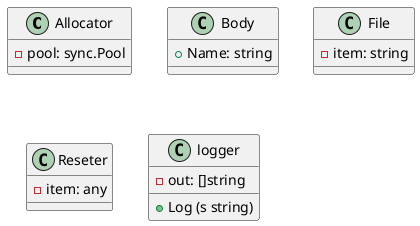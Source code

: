 @startuml

class Allocator {
  - pool: sync.Pool
}

class Body {
  + Name: string
}

class File {
  - item: string
}

class Reseter {
  - item: any
}

class logger {
  - out: []string
  + Log (s string)
}

@enduml
